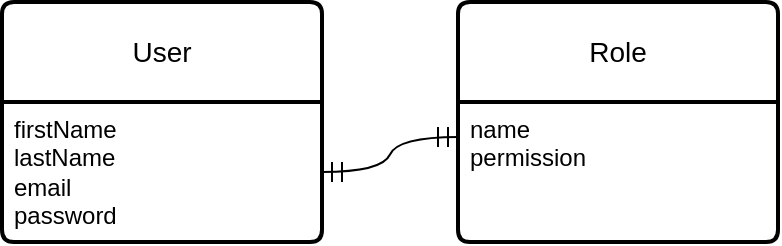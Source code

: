 <mxfile version="21.5.2" type="github">
  <diagram name="Page-1" id="XnvhslWDoonpOlVDrqoQ">
    <mxGraphModel dx="921" dy="593" grid="0" gridSize="10" guides="1" tooltips="1" connect="1" arrows="1" fold="1" page="0" pageScale="1" pageWidth="850" pageHeight="1100" math="0" shadow="0">
      <root>
        <mxCell id="0" />
        <mxCell id="1" parent="0" />
        <mxCell id="Emeydzozqh8v9Cw-xT0K-1" value="User" style="swimlane;childLayout=stackLayout;horizontal=1;startSize=50;horizontalStack=0;rounded=1;fontSize=14;fontStyle=0;strokeWidth=2;resizeParent=0;resizeLast=1;shadow=0;dashed=0;align=center;arcSize=4;whiteSpace=wrap;html=1;" vertex="1" parent="1">
          <mxGeometry x="-10" y="8" width="160" height="120" as="geometry" />
        </mxCell>
        <mxCell id="Emeydzozqh8v9Cw-xT0K-2" value="&lt;div&gt;firstName&lt;/div&gt;lastName&lt;br&gt;&lt;div&gt;email&lt;/div&gt;&lt;div&gt;password&lt;br&gt;&lt;/div&gt;" style="align=left;strokeColor=none;fillColor=none;spacingLeft=4;fontSize=12;verticalAlign=top;resizable=0;rotatable=0;part=1;html=1;" vertex="1" parent="Emeydzozqh8v9Cw-xT0K-1">
          <mxGeometry y="50" width="160" height="70" as="geometry" />
        </mxCell>
        <mxCell id="Emeydzozqh8v9Cw-xT0K-6" value="Role" style="swimlane;childLayout=stackLayout;horizontal=1;startSize=50;horizontalStack=0;rounded=1;fontSize=14;fontStyle=0;strokeWidth=2;resizeParent=0;resizeLast=1;shadow=0;dashed=0;align=center;arcSize=4;whiteSpace=wrap;html=1;" vertex="1" parent="1">
          <mxGeometry x="218" y="8" width="160" height="120" as="geometry" />
        </mxCell>
        <mxCell id="Emeydzozqh8v9Cw-xT0K-7" value="&lt;div&gt;name&lt;/div&gt;&lt;div&gt;permission&lt;br&gt;&lt;/div&gt;" style="align=left;strokeColor=none;fillColor=none;spacingLeft=4;fontSize=12;verticalAlign=top;resizable=0;rotatable=0;part=1;html=1;" vertex="1" parent="Emeydzozqh8v9Cw-xT0K-6">
          <mxGeometry y="50" width="160" height="70" as="geometry" />
        </mxCell>
        <mxCell id="Emeydzozqh8v9Cw-xT0K-8" value="" style="edgeStyle=entityRelationEdgeStyle;fontSize=12;html=1;endArrow=ERmandOne;startArrow=ERmandOne;rounded=0;startSize=8;endSize=8;curved=1;entryX=0;entryY=0.25;entryDx=0;entryDy=0;exitX=1;exitY=0.5;exitDx=0;exitDy=0;" edge="1" parent="1" source="Emeydzozqh8v9Cw-xT0K-2" target="Emeydzozqh8v9Cw-xT0K-7">
          <mxGeometry width="100" height="100" relative="1" as="geometry">
            <mxPoint x="150" y="250" as="sourcePoint" />
            <mxPoint x="250" y="150" as="targetPoint" />
          </mxGeometry>
        </mxCell>
      </root>
    </mxGraphModel>
  </diagram>
</mxfile>
